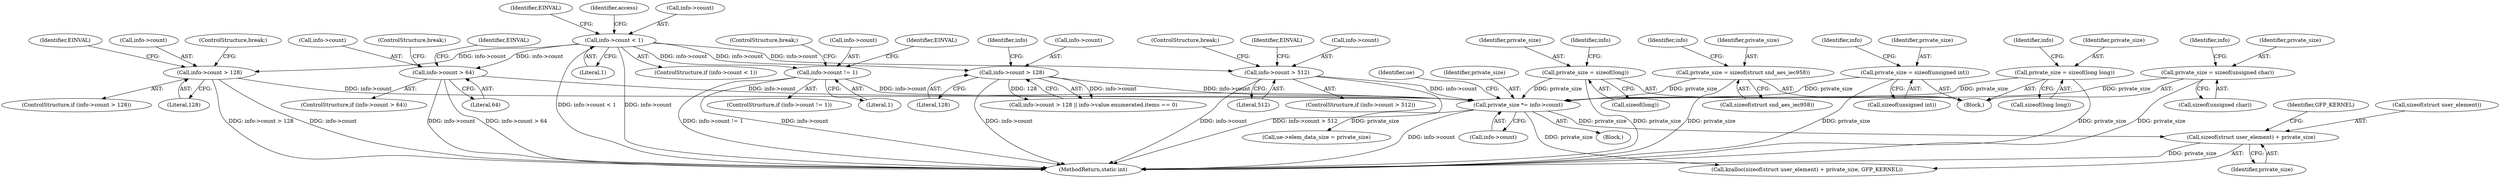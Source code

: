digraph "0_linux_82262a46627bebb0febcc26664746c25cef08563@API" {
"1000363" [label="(Call,sizeof(struct user_element) + private_size)"];
"1000355" [label="(Call,private_size *= info->count)"];
"1000327" [label="(Call,info->count > 512)"];
"1000119" [label="(Call,info->count < 1)"];
"1000272" [label="(Call,info->count > 128)"];
"1000287" [label="(Call,info->count > 64)"];
"1000342" [label="(Call,info->count != 1)"];
"1000303" [label="(Call,info->count > 128)"];
"1000297" [label="(Call,private_size = sizeof(unsigned int))"];
"1000267" [label="(Call,private_size = sizeof(long))"];
"1000337" [label="(Call,private_size = sizeof(struct snd_aes_iec958))"];
"1000322" [label="(Call,private_size = sizeof(unsigned char))"];
"1000282" [label="(Call,private_size = sizeof(long long))"];
"1000123" [label="(Literal,1)"];
"1000322" [label="(Call,private_size = sizeof(unsigned char))"];
"1000346" [label="(Literal,1)"];
"1000272" [label="(Call,info->count > 128)"];
"1000280" [label="(ControlStructure,break;)"];
"1000335" [label="(ControlStructure,break;)"];
"1000294" [label="(Identifier,EINVAL)"];
"1000299" [label="(Call,sizeof(unsigned int))"];
"1000291" [label="(Literal,64)"];
"1000287" [label="(Call,info->count > 64)"];
"1000329" [label="(Identifier,info)"];
"1000305" [label="(Identifier,info)"];
"1000324" [label="(Call,sizeof(unsigned char))"];
"1000343" [label="(Call,info->count)"];
"1000508" [label="(MethodReturn,static int)"];
"1000312" [label="(Identifier,info)"];
"1000304" [label="(Call,info->count)"];
"1000276" [label="(Literal,128)"];
"1000289" [label="(Identifier,info)"];
"1000126" [label="(Identifier,EINVAL)"];
"1000356" [label="(Identifier,private_size)"];
"1000271" [label="(ControlStructure,if (info->count > 128))"];
"1000367" [label="(Identifier,GFP_KERNEL)"];
"1000342" [label="(Call,info->count != 1)"];
"1000279" [label="(Identifier,EINVAL)"];
"1000282" [label="(Call,private_size = sizeof(long long))"];
"1000349" [label="(Identifier,EINVAL)"];
"1000284" [label="(Call,sizeof(long long))"];
"1000267" [label="(Call,private_size = sizeof(long))"];
"1000288" [label="(Call,info->count)"];
"1000404" [label="(Call,ue->elem_data_size = private_size)"];
"1000361" [label="(Identifier,ue)"];
"1000128" [label="(Identifier,access)"];
"1000264" [label="(Block,)"];
"1000331" [label="(Literal,512)"];
"1000303" [label="(Call,info->count > 128)"];
"1000118" [label="(ControlStructure,if (info->count < 1))"];
"1000341" [label="(ControlStructure,if (info->count != 1))"];
"1000326" [label="(ControlStructure,if (info->count > 512))"];
"1000119" [label="(Call,info->count < 1)"];
"1000334" [label="(Identifier,EINVAL)"];
"1000273" [label="(Call,info->count)"];
"1000323" [label="(Identifier,private_size)"];
"1000283" [label="(Identifier,private_size)"];
"1000338" [label="(Identifier,private_size)"];
"1000120" [label="(Call,info->count)"];
"1000344" [label="(Identifier,info)"];
"1000269" [label="(Call,sizeof(long))"];
"1000350" [label="(ControlStructure,break;)"];
"1000295" [label="(ControlStructure,break;)"];
"1000274" [label="(Identifier,info)"];
"1000298" [label="(Identifier,private_size)"];
"1000357" [label="(Call,info->count)"];
"1000364" [label="(Call,sizeof(struct user_element))"];
"1000297" [label="(Call,private_size = sizeof(unsigned int))"];
"1000302" [label="(Call,info->count > 128 || info->value.enumerated.items == 0)"];
"1000355" [label="(Call,private_size *= info->count)"];
"1000339" [label="(Call,sizeof(struct snd_aes_iec958))"];
"1000104" [label="(Block,)"];
"1000286" [label="(ControlStructure,if (info->count > 64))"];
"1000307" [label="(Literal,128)"];
"1000328" [label="(Call,info->count)"];
"1000366" [label="(Identifier,private_size)"];
"1000362" [label="(Call,kzalloc(sizeof(struct user_element) + private_size, GFP_KERNEL))"];
"1000327" [label="(Call,info->count > 512)"];
"1000363" [label="(Call,sizeof(struct user_element) + private_size)"];
"1000337" [label="(Call,private_size = sizeof(struct snd_aes_iec958))"];
"1000268" [label="(Identifier,private_size)"];
"1000363" -> "1000362"  [label="AST: "];
"1000363" -> "1000366"  [label="CFG: "];
"1000364" -> "1000363"  [label="AST: "];
"1000366" -> "1000363"  [label="AST: "];
"1000367" -> "1000363"  [label="CFG: "];
"1000363" -> "1000508"  [label="DDG: private_size"];
"1000355" -> "1000363"  [label="DDG: private_size"];
"1000355" -> "1000104"  [label="AST: "];
"1000355" -> "1000357"  [label="CFG: "];
"1000356" -> "1000355"  [label="AST: "];
"1000357" -> "1000355"  [label="AST: "];
"1000361" -> "1000355"  [label="CFG: "];
"1000355" -> "1000508"  [label="DDG: info->count"];
"1000327" -> "1000355"  [label="DDG: info->count"];
"1000272" -> "1000355"  [label="DDG: info->count"];
"1000287" -> "1000355"  [label="DDG: info->count"];
"1000342" -> "1000355"  [label="DDG: info->count"];
"1000303" -> "1000355"  [label="DDG: info->count"];
"1000297" -> "1000355"  [label="DDG: private_size"];
"1000267" -> "1000355"  [label="DDG: private_size"];
"1000337" -> "1000355"  [label="DDG: private_size"];
"1000322" -> "1000355"  [label="DDG: private_size"];
"1000282" -> "1000355"  [label="DDG: private_size"];
"1000355" -> "1000362"  [label="DDG: private_size"];
"1000355" -> "1000404"  [label="DDG: private_size"];
"1000327" -> "1000326"  [label="AST: "];
"1000327" -> "1000331"  [label="CFG: "];
"1000328" -> "1000327"  [label="AST: "];
"1000331" -> "1000327"  [label="AST: "];
"1000334" -> "1000327"  [label="CFG: "];
"1000335" -> "1000327"  [label="CFG: "];
"1000327" -> "1000508"  [label="DDG: info->count"];
"1000327" -> "1000508"  [label="DDG: info->count > 512"];
"1000119" -> "1000327"  [label="DDG: info->count"];
"1000119" -> "1000118"  [label="AST: "];
"1000119" -> "1000123"  [label="CFG: "];
"1000120" -> "1000119"  [label="AST: "];
"1000123" -> "1000119"  [label="AST: "];
"1000126" -> "1000119"  [label="CFG: "];
"1000128" -> "1000119"  [label="CFG: "];
"1000119" -> "1000508"  [label="DDG: info->count"];
"1000119" -> "1000508"  [label="DDG: info->count < 1"];
"1000119" -> "1000272"  [label="DDG: info->count"];
"1000119" -> "1000287"  [label="DDG: info->count"];
"1000119" -> "1000303"  [label="DDG: info->count"];
"1000119" -> "1000342"  [label="DDG: info->count"];
"1000272" -> "1000271"  [label="AST: "];
"1000272" -> "1000276"  [label="CFG: "];
"1000273" -> "1000272"  [label="AST: "];
"1000276" -> "1000272"  [label="AST: "];
"1000279" -> "1000272"  [label="CFG: "];
"1000280" -> "1000272"  [label="CFG: "];
"1000272" -> "1000508"  [label="DDG: info->count"];
"1000272" -> "1000508"  [label="DDG: info->count > 128"];
"1000287" -> "1000286"  [label="AST: "];
"1000287" -> "1000291"  [label="CFG: "];
"1000288" -> "1000287"  [label="AST: "];
"1000291" -> "1000287"  [label="AST: "];
"1000294" -> "1000287"  [label="CFG: "];
"1000295" -> "1000287"  [label="CFG: "];
"1000287" -> "1000508"  [label="DDG: info->count > 64"];
"1000287" -> "1000508"  [label="DDG: info->count"];
"1000342" -> "1000341"  [label="AST: "];
"1000342" -> "1000346"  [label="CFG: "];
"1000343" -> "1000342"  [label="AST: "];
"1000346" -> "1000342"  [label="AST: "];
"1000349" -> "1000342"  [label="CFG: "];
"1000350" -> "1000342"  [label="CFG: "];
"1000342" -> "1000508"  [label="DDG: info->count"];
"1000342" -> "1000508"  [label="DDG: info->count != 1"];
"1000303" -> "1000302"  [label="AST: "];
"1000303" -> "1000307"  [label="CFG: "];
"1000304" -> "1000303"  [label="AST: "];
"1000307" -> "1000303"  [label="AST: "];
"1000312" -> "1000303"  [label="CFG: "];
"1000302" -> "1000303"  [label="CFG: "];
"1000303" -> "1000508"  [label="DDG: info->count"];
"1000303" -> "1000302"  [label="DDG: info->count"];
"1000303" -> "1000302"  [label="DDG: 128"];
"1000297" -> "1000264"  [label="AST: "];
"1000297" -> "1000299"  [label="CFG: "];
"1000298" -> "1000297"  [label="AST: "];
"1000299" -> "1000297"  [label="AST: "];
"1000305" -> "1000297"  [label="CFG: "];
"1000297" -> "1000508"  [label="DDG: private_size"];
"1000267" -> "1000264"  [label="AST: "];
"1000267" -> "1000269"  [label="CFG: "];
"1000268" -> "1000267"  [label="AST: "];
"1000269" -> "1000267"  [label="AST: "];
"1000274" -> "1000267"  [label="CFG: "];
"1000267" -> "1000508"  [label="DDG: private_size"];
"1000337" -> "1000264"  [label="AST: "];
"1000337" -> "1000339"  [label="CFG: "];
"1000338" -> "1000337"  [label="AST: "];
"1000339" -> "1000337"  [label="AST: "];
"1000344" -> "1000337"  [label="CFG: "];
"1000337" -> "1000508"  [label="DDG: private_size"];
"1000322" -> "1000264"  [label="AST: "];
"1000322" -> "1000324"  [label="CFG: "];
"1000323" -> "1000322"  [label="AST: "];
"1000324" -> "1000322"  [label="AST: "];
"1000329" -> "1000322"  [label="CFG: "];
"1000322" -> "1000508"  [label="DDG: private_size"];
"1000282" -> "1000264"  [label="AST: "];
"1000282" -> "1000284"  [label="CFG: "];
"1000283" -> "1000282"  [label="AST: "];
"1000284" -> "1000282"  [label="AST: "];
"1000289" -> "1000282"  [label="CFG: "];
"1000282" -> "1000508"  [label="DDG: private_size"];
}
